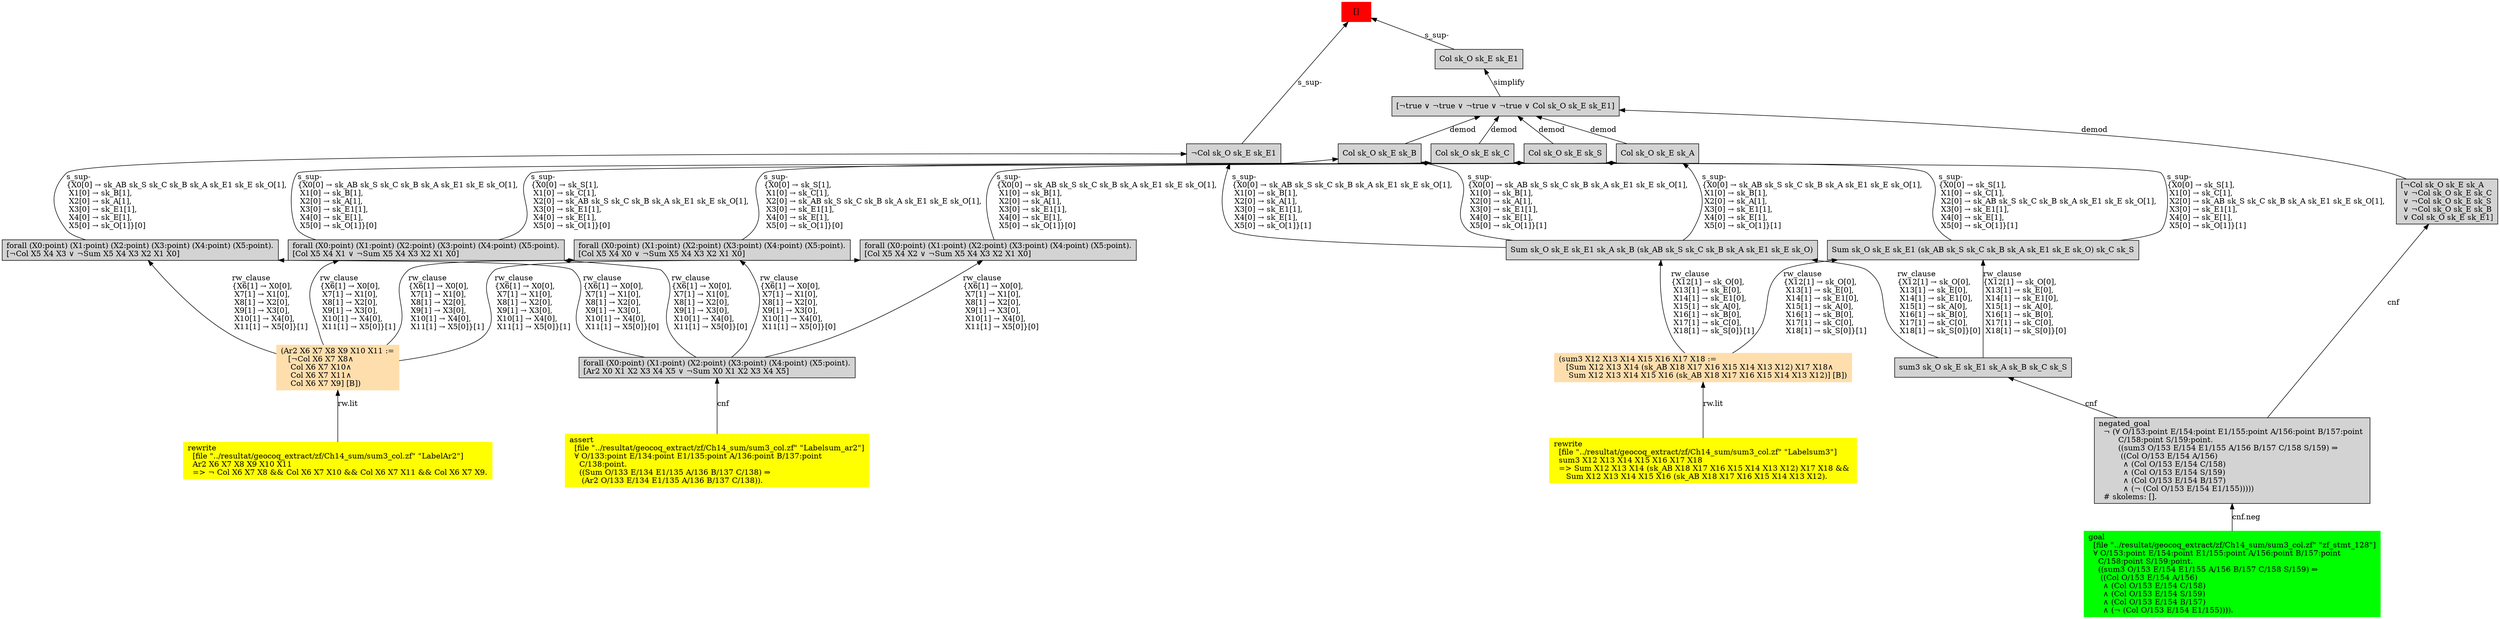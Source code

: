 digraph "unsat_graph" {
  vertex_0 [color=red, label="[]", shape=box, style=filled];
  vertex_0 -> vertex_1 [label="s_sup-\l", dir="back"];
  vertex_1 [shape=box, label="¬Col sk_O sk_E sk_E1\l", style=filled];
  vertex_1 -> vertex_2 [label="s_sup-\l\{X0[0] → sk_AB sk_S sk_C sk_B sk_A sk_E1 sk_E sk_O[1], \l X1[0] → sk_B[1], \l X2[0] → sk_A[1], \l X3[0] → sk_E1[1], \l X4[0] → sk_E[1], \l X5[0] → sk_O[1]\}[0]\l", dir="back"];
  vertex_2 [shape=box, label="forall (X0:point) (X1:point) (X2:point) (X3:point) (X4:point) (X5:point).\l[¬Col X5 X4 X3 ∨ ¬Sum X5 X4 X3 X2 X1 X0]\l", style=filled];
  vertex_2 -> vertex_3 [label="rw_clause\l\{X6[1] → X0[0], \l X7[1] → X1[0], \l X8[1] → X2[0], \l X9[1] → X3[0], \l X10[1] → X4[0], \l X11[1] → X5[0]\}[1]\l", dir="back"];
  vertex_3 [color=navajowhite, shape=box, label="(Ar2 X6 X7 X8 X9 X10 X11 :=\l   [¬Col X6 X7 X8∧\l    Col X6 X7 X10∧\l    Col X6 X7 X11∧\l    Col X6 X7 X9] [B])\l", style=filled];
  vertex_3 -> vertex_4 [label="rw.lit", dir="back"];
  vertex_4 [color=yellow, shape=box, label="rewrite\l  [file \"../resultat/geocoq_extract/zf/Ch14_sum/sum3_col.zf\" \"LabelAr2\"]\l  Ar2 X6 X7 X8 X9 X10 X11\l  =\> ¬ Col X6 X7 X8 && Col X6 X7 X10 && Col X6 X7 X11 && Col X6 X7 X9.\l", style=filled];
  vertex_2 -> vertex_5 [label="rw_clause\l\{X6[1] → X0[0], \l X7[1] → X1[0], \l X8[1] → X2[0], \l X9[1] → X3[0], \l X10[1] → X4[0], \l X11[1] → X5[0]\}[0]\l", dir="back"];
  vertex_5 [shape=box, label="forall (X0:point) (X1:point) (X2:point) (X3:point) (X4:point) (X5:point).\l[Ar2 X0 X1 X2 X3 X4 X5 ∨ ¬Sum X0 X1 X2 X3 X4 X5]\l", style=filled];
  vertex_5 -> vertex_6 [label="cnf", dir="back"];
  vertex_6 [color=yellow, shape=box, label="assert\l  [file \"../resultat/geocoq_extract/zf/Ch14_sum/sum3_col.zf\" \"Labelsum_ar2\"]\l  ∀ O/133:point E/134:point E1/135:point A/136:point B/137:point \l    C/138:point.\l    ((Sum O/133 E/134 E1/135 A/136 B/137 C/138) ⇒\l     (Ar2 O/133 E/134 E1/135 A/136 B/137 C/138)).\l", style=filled];
  vertex_1 -> vertex_7 [label="s_sup-\l\{X0[0] → sk_AB sk_S sk_C sk_B sk_A sk_E1 sk_E sk_O[1], \l X1[0] → sk_B[1], \l X2[0] → sk_A[1], \l X3[0] → sk_E1[1], \l X4[0] → sk_E[1], \l X5[0] → sk_O[1]\}[1]\l", dir="back"];
  vertex_7 [shape=box, label="Sum sk_O sk_E sk_E1 sk_A sk_B (sk_AB sk_S sk_C sk_B sk_A sk_E1 sk_E sk_O)\l", style=filled];
  vertex_7 -> vertex_8 [label="rw_clause\l\{X12[1] → sk_O[0], \l X13[1] → sk_E[0], \l X14[1] → sk_E1[0], \l X15[1] → sk_A[0], \l X16[1] → sk_B[0], \l X17[1] → sk_C[0], \l X18[1] → sk_S[0]\}[1]\l", dir="back"];
  vertex_8 [color=navajowhite, shape=box, label="(sum3 X12 X13 X14 X15 X16 X17 X18 :=\l   [Sum X12 X13 X14 (sk_AB X18 X17 X16 X15 X14 X13 X12) X17 X18∧\l    Sum X12 X13 X14 X15 X16 (sk_AB X18 X17 X16 X15 X14 X13 X12)] [B])\l", style=filled];
  vertex_8 -> vertex_9 [label="rw.lit", dir="back"];
  vertex_9 [color=yellow, shape=box, label="rewrite\l  [file \"../resultat/geocoq_extract/zf/Ch14_sum/sum3_col.zf\" \"Labelsum3\"]\l  sum3 X12 X13 X14 X15 X16 X17 X18\l  =\> Sum X12 X13 X14 (sk_AB X18 X17 X16 X15 X14 X13 X12) X17 X18 && \l     Sum X12 X13 X14 X15 X16 (sk_AB X18 X17 X16 X15 X14 X13 X12).\l", style=filled];
  vertex_7 -> vertex_10 [label="rw_clause\l\{X12[1] → sk_O[0], \l X13[1] → sk_E[0], \l X14[1] → sk_E1[0], \l X15[1] → sk_A[0], \l X16[1] → sk_B[0], \l X17[1] → sk_C[0], \l X18[1] → sk_S[0]\}[0]\l", dir="back"];
  vertex_10 [shape=box, label="sum3 sk_O sk_E sk_E1 sk_A sk_B sk_C sk_S\l", style=filled];
  vertex_10 -> vertex_11 [label="cnf", dir="back"];
  vertex_11 [shape=box, label="negated_goal\l  ¬ (∀ O/153:point E/154:point E1/155:point A/156:point B/157:point \l        C/158:point S/159:point.\l        ((sum3 O/153 E/154 E1/155 A/156 B/157 C/158 S/159) ⇒\l         ((Col O/153 E/154 A/156)\l          ∧ (Col O/153 E/154 C/158)\l          ∧ (Col O/153 E/154 S/159)\l          ∧ (Col O/153 E/154 B/157)\l          ∧ (¬ (Col O/153 E/154 E1/155)))))\l  # skolems: [].\l", style=filled];
  vertex_11 -> vertex_12 [label="cnf.neg", dir="back"];
  vertex_12 [color=green, shape=box, label="goal\l  [file \"../resultat/geocoq_extract/zf/Ch14_sum/sum3_col.zf\" \"zf_stmt_128\"]\l  ∀ O/153:point E/154:point E1/155:point A/156:point B/157:point \l    C/158:point S/159:point.\l    ((sum3 O/153 E/154 E1/155 A/156 B/157 C/158 S/159) ⇒\l     ((Col O/153 E/154 A/156)\l      ∧ (Col O/153 E/154 C/158)\l      ∧ (Col O/153 E/154 S/159)\l      ∧ (Col O/153 E/154 B/157)\l      ∧ (¬ (Col O/153 E/154 E1/155)))).\l", style=filled];
  vertex_0 -> vertex_13 [label="s_sup-\l", dir="back"];
  vertex_13 [shape=box, label="Col sk_O sk_E sk_E1\l", style=filled];
  vertex_13 -> vertex_14 [label="simplify", dir="back"];
  vertex_14 [shape=box, label="[¬true ∨ ¬true ∨ ¬true ∨ ¬true ∨ Col sk_O sk_E sk_E1]\l", style=filled];
  vertex_14 -> vertex_15 [label="demod", dir="back"];
  vertex_15 [shape=box, label="Col sk_O sk_E sk_B\l", style=filled];
  vertex_15 -> vertex_16 [label="s_sup-\l\{X0[0] → sk_AB sk_S sk_C sk_B sk_A sk_E1 sk_E sk_O[1], \l X1[0] → sk_B[1], \l X2[0] → sk_A[1], \l X3[0] → sk_E1[1], \l X4[0] → sk_E[1], \l X5[0] → sk_O[1]\}[0]\l", dir="back"];
  vertex_16 [shape=box, label="forall (X0:point) (X1:point) (X2:point) (X3:point) (X4:point) (X5:point).\l[Col X5 X4 X1 ∨ ¬Sum X5 X4 X3 X2 X1 X0]\l", style=filled];
  vertex_16 -> vertex_3 [label="rw_clause\l\{X6[1] → X0[0], \l X7[1] → X1[0], \l X8[1] → X2[0], \l X9[1] → X3[0], \l X10[1] → X4[0], \l X11[1] → X5[0]\}[1]\l", dir="back"];
  vertex_16 -> vertex_5 [label="rw_clause\l\{X6[1] → X0[0], \l X7[1] → X1[0], \l X8[1] → X2[0], \l X9[1] → X3[0], \l X10[1] → X4[0], \l X11[1] → X5[0]\}[0]\l", dir="back"];
  vertex_15 -> vertex_7 [label="s_sup-\l\{X0[0] → sk_AB sk_S sk_C sk_B sk_A sk_E1 sk_E sk_O[1], \l X1[0] → sk_B[1], \l X2[0] → sk_A[1], \l X3[0] → sk_E1[1], \l X4[0] → sk_E[1], \l X5[0] → sk_O[1]\}[1]\l", dir="back"];
  vertex_14 -> vertex_17 [label="demod", dir="back"];
  vertex_17 [shape=box, label="Col sk_O sk_E sk_S\l", style=filled];
  vertex_17 -> vertex_18 [label="s_sup-\l\{X0[0] → sk_S[1], \l X1[0] → sk_C[1], \l X2[0] → sk_AB sk_S sk_C sk_B sk_A sk_E1 sk_E sk_O[1], \l X3[0] → sk_E1[1], \l X4[0] → sk_E[1], \l X5[0] → sk_O[1]\}[0]\l", dir="back"];
  vertex_18 [shape=box, label="forall (X0:point) (X1:point) (X2:point) (X3:point) (X4:point) (X5:point).\l[Col X5 X4 X0 ∨ ¬Sum X5 X4 X3 X2 X1 X0]\l", style=filled];
  vertex_18 -> vertex_3 [label="rw_clause\l\{X6[1] → X0[0], \l X7[1] → X1[0], \l X8[1] → X2[0], \l X9[1] → X3[0], \l X10[1] → X4[0], \l X11[1] → X5[0]\}[1]\l", dir="back"];
  vertex_18 -> vertex_5 [label="rw_clause\l\{X6[1] → X0[0], \l X7[1] → X1[0], \l X8[1] → X2[0], \l X9[1] → X3[0], \l X10[1] → X4[0], \l X11[1] → X5[0]\}[0]\l", dir="back"];
  vertex_17 -> vertex_19 [label="s_sup-\l\{X0[0] → sk_S[1], \l X1[0] → sk_C[1], \l X2[0] → sk_AB sk_S sk_C sk_B sk_A sk_E1 sk_E sk_O[1], \l X3[0] → sk_E1[1], \l X4[0] → sk_E[1], \l X5[0] → sk_O[1]\}[1]\l", dir="back"];
  vertex_19 [shape=box, label="Sum sk_O sk_E sk_E1 (sk_AB sk_S sk_C sk_B sk_A sk_E1 sk_E sk_O) sk_C sk_S\l", style=filled];
  vertex_19 -> vertex_8 [label="rw_clause\l\{X12[1] → sk_O[0], \l X13[1] → sk_E[0], \l X14[1] → sk_E1[0], \l X15[1] → sk_A[0], \l X16[1] → sk_B[0], \l X17[1] → sk_C[0], \l X18[1] → sk_S[0]\}[1]\l", dir="back"];
  vertex_19 -> vertex_10 [label="rw_clause\l\{X12[1] → sk_O[0], \l X13[1] → sk_E[0], \l X14[1] → sk_E1[0], \l X15[1] → sk_A[0], \l X16[1] → sk_B[0], \l X17[1] → sk_C[0], \l X18[1] → sk_S[0]\}[0]\l", dir="back"];
  vertex_14 -> vertex_20 [label="demod", dir="back"];
  vertex_20 [shape=box, label="Col sk_O sk_E sk_C\l", style=filled];
  vertex_20 -> vertex_16 [label="s_sup-\l\{X0[0] → sk_S[1], \l X1[0] → sk_C[1], \l X2[0] → sk_AB sk_S sk_C sk_B sk_A sk_E1 sk_E sk_O[1], \l X3[0] → sk_E1[1], \l X4[0] → sk_E[1], \l X5[0] → sk_O[1]\}[0]\l", dir="back"];
  vertex_20 -> vertex_19 [label="s_sup-\l\{X0[0] → sk_S[1], \l X1[0] → sk_C[1], \l X2[0] → sk_AB sk_S sk_C sk_B sk_A sk_E1 sk_E sk_O[1], \l X3[0] → sk_E1[1], \l X4[0] → sk_E[1], \l X5[0] → sk_O[1]\}[1]\l", dir="back"];
  vertex_14 -> vertex_21 [label="demod", dir="back"];
  vertex_21 [shape=box, label="Col sk_O sk_E sk_A\l", style=filled];
  vertex_21 -> vertex_22 [label="s_sup-\l\{X0[0] → sk_AB sk_S sk_C sk_B sk_A sk_E1 sk_E sk_O[1], \l X1[0] → sk_B[1], \l X2[0] → sk_A[1], \l X3[0] → sk_E1[1], \l X4[0] → sk_E[1], \l X5[0] → sk_O[1]\}[0]\l", dir="back"];
  vertex_22 [shape=box, label="forall (X0:point) (X1:point) (X2:point) (X3:point) (X4:point) (X5:point).\l[Col X5 X4 X2 ∨ ¬Sum X5 X4 X3 X2 X1 X0]\l", style=filled];
  vertex_22 -> vertex_3 [label="rw_clause\l\{X6[1] → X0[0], \l X7[1] → X1[0], \l X8[1] → X2[0], \l X9[1] → X3[0], \l X10[1] → X4[0], \l X11[1] → X5[0]\}[1]\l", dir="back"];
  vertex_22 -> vertex_5 [label="rw_clause\l\{X6[1] → X0[0], \l X7[1] → X1[0], \l X8[1] → X2[0], \l X9[1] → X3[0], \l X10[1] → X4[0], \l X11[1] → X5[0]\}[0]\l", dir="back"];
  vertex_21 -> vertex_7 [label="s_sup-\l\{X0[0] → sk_AB sk_S sk_C sk_B sk_A sk_E1 sk_E sk_O[1], \l X1[0] → sk_B[1], \l X2[0] → sk_A[1], \l X3[0] → sk_E1[1], \l X4[0] → sk_E[1], \l X5[0] → sk_O[1]\}[1]\l", dir="back"];
  vertex_14 -> vertex_23 [label="demod", dir="back"];
  vertex_23 [shape=box, label="[¬Col sk_O sk_E sk_A\l ∨ ¬Col sk_O sk_E sk_C\l ∨ ¬Col sk_O sk_E sk_S\l ∨ ¬Col sk_O sk_E sk_B\l ∨ Col sk_O sk_E sk_E1]\l", style=filled];
  vertex_23 -> vertex_11 [label="cnf", dir="back"];
  }


